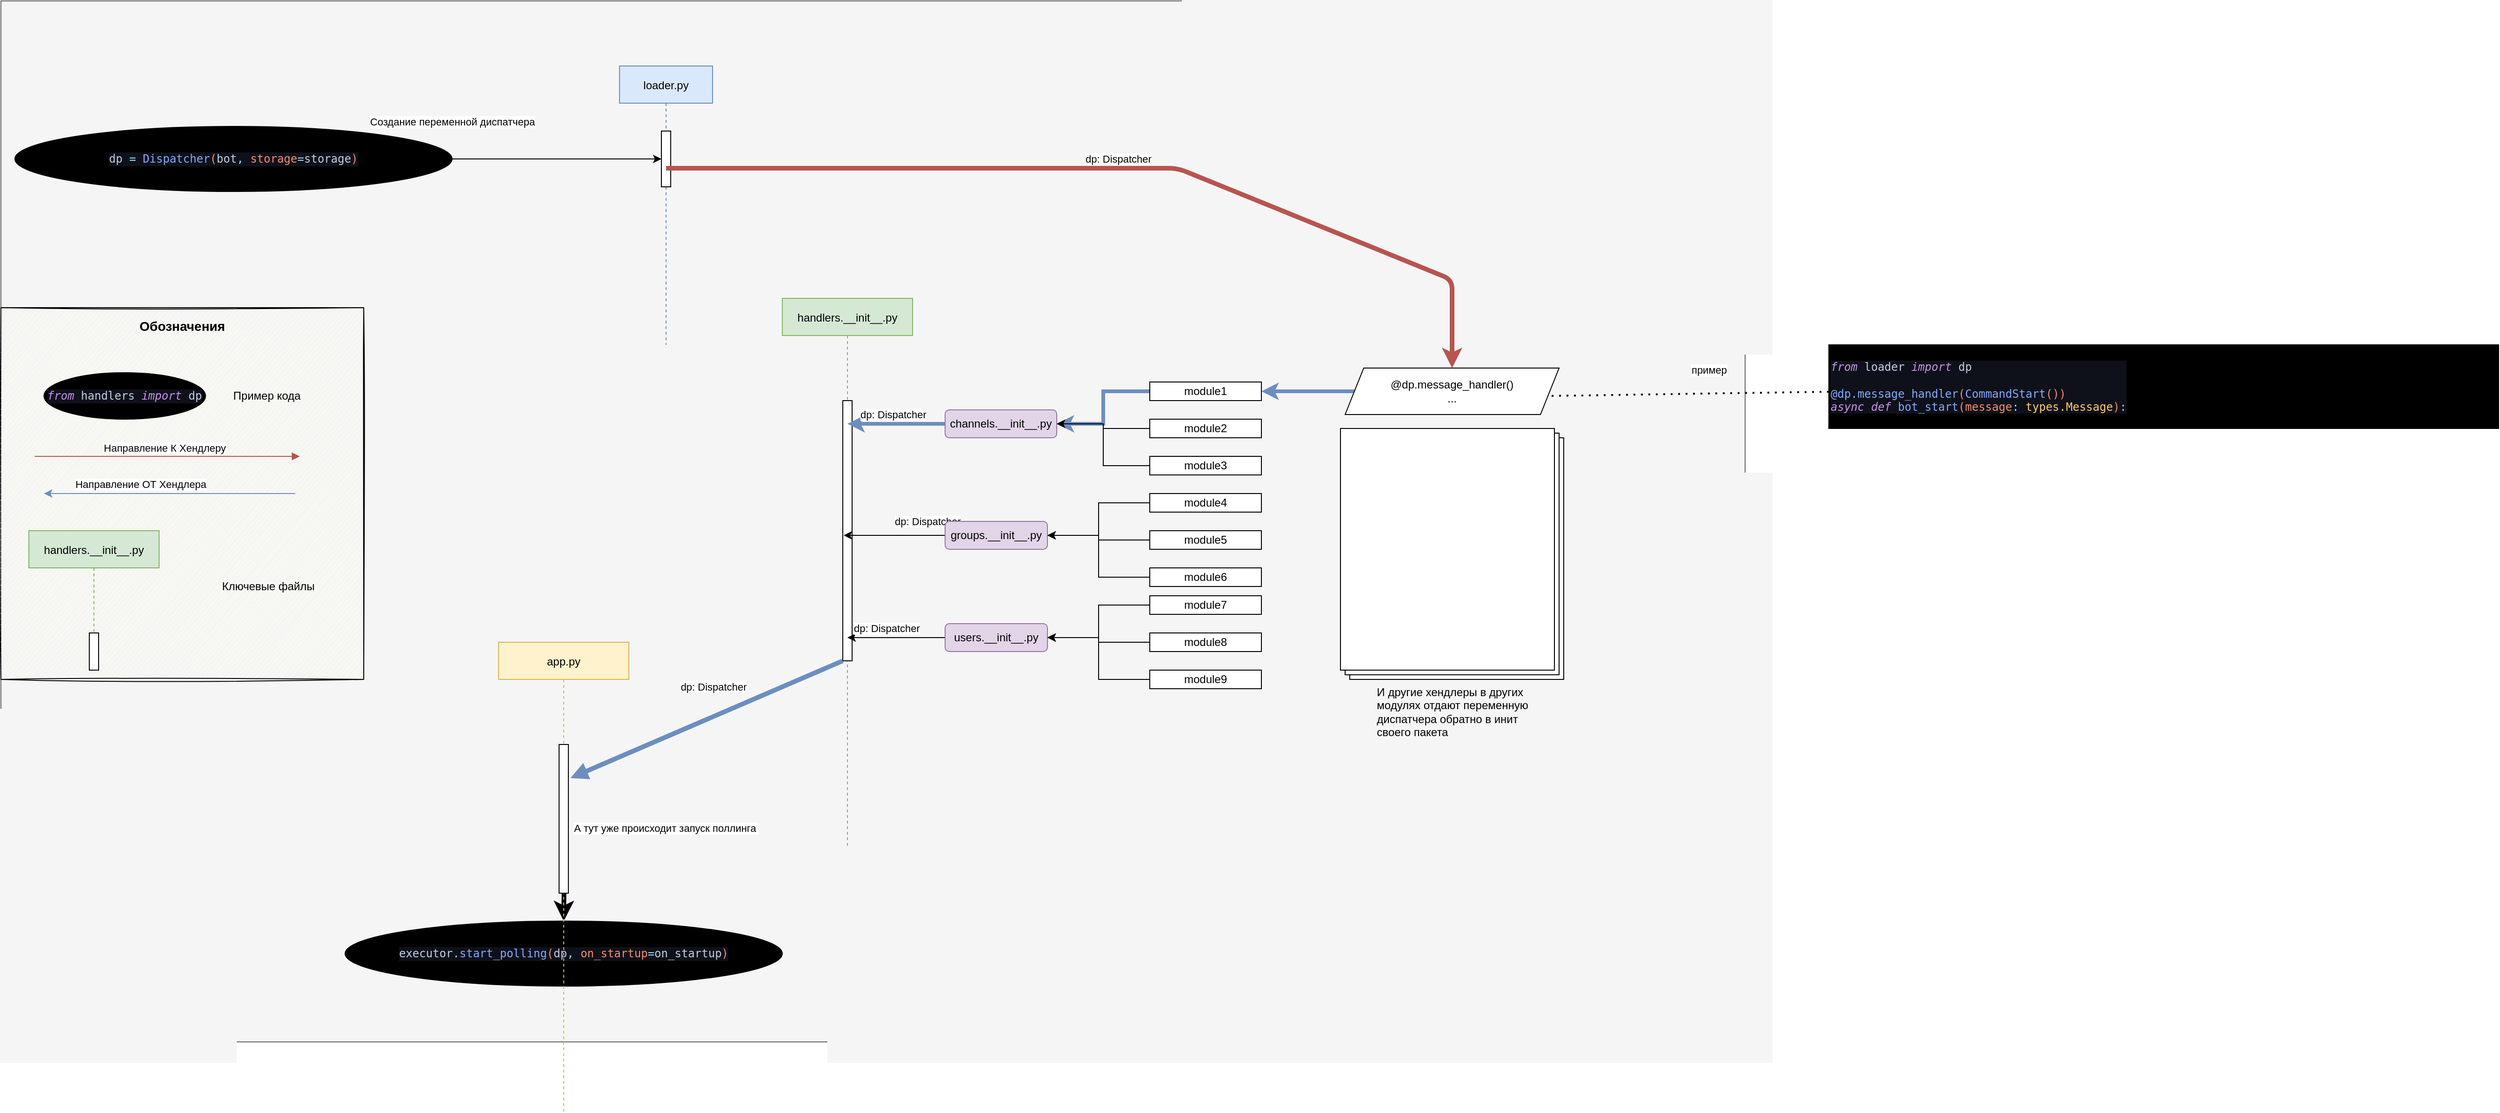 <mxfile version="13.10.9" type="github">
  <diagram id="kgpKYQtTHZ0yAKxKKP6v" name="Page-1">
    <mxGraphModel dx="3430" dy="4970" grid="1" gridSize="10" guides="1" tooltips="1" connect="1" arrows="1" fold="1" page="1" pageScale="1" pageWidth="850" pageHeight="1100" math="0" shadow="0">
      <root>
        <mxCell id="0" />
        <mxCell id="1" parent="0" />
        <mxCell id="L4s6R9UhhCUD0O3jiBms-93" value="" style="rounded=0;whiteSpace=wrap;html=1;fillColor=#f5f5f5;fontSize=14;align=left;strokeColor=#666666;fontColor=#333333;" vertex="1" parent="1">
          <mxGeometry x="-425" y="-260" width="1875" height="1120" as="geometry" />
        </mxCell>
        <mxCell id="L4s6R9UhhCUD0O3jiBms-70" value="" style="rounded=0;whiteSpace=wrap;html=1;align=left;fillColor=#FEFFE6;glass=0;sketch=1;" vertex="1" parent="1">
          <mxGeometry x="-425" y="70" width="390" height="400" as="geometry" />
        </mxCell>
        <mxCell id="3nuBFxr9cyL0pnOWT2aG-1" value="loader.py" style="shape=umlLifeline;perimeter=lifelinePerimeter;container=1;collapsible=0;recursiveResize=0;rounded=0;shadow=0;strokeWidth=1;fillColor=#dae8fc;strokeColor=#6c8ebf;" parent="1" vertex="1">
          <mxGeometry x="240" y="-190" width="100" height="300" as="geometry" />
        </mxCell>
        <mxCell id="3nuBFxr9cyL0pnOWT2aG-2" value="" style="points=[];perimeter=orthogonalPerimeter;rounded=0;shadow=0;strokeWidth=1;" parent="3nuBFxr9cyL0pnOWT2aG-1" vertex="1">
          <mxGeometry x="45" y="70" width="10" height="60" as="geometry" />
        </mxCell>
        <mxCell id="3nuBFxr9cyL0pnOWT2aG-5" value="handlers.__init__.py" style="shape=umlLifeline;perimeter=lifelinePerimeter;container=1;collapsible=0;recursiveResize=0;rounded=0;shadow=0;strokeWidth=1;fillColor=#d5e8d4;strokeColor=#82b366;" parent="1" vertex="1">
          <mxGeometry x="415" y="60" width="140" height="590" as="geometry" />
        </mxCell>
        <mxCell id="3nuBFxr9cyL0pnOWT2aG-6" value="" style="points=[];perimeter=orthogonalPerimeter;rounded=0;shadow=0;strokeWidth=1;" parent="3nuBFxr9cyL0pnOWT2aG-5" vertex="1">
          <mxGeometry x="65" y="110" width="10" height="280" as="geometry" />
        </mxCell>
        <mxCell id="3nuBFxr9cyL0pnOWT2aG-9" value="dp: Dispatcher" style="verticalAlign=bottom;endArrow=block;entryX=1.224;entryY=0.226;shadow=0;strokeWidth=5;fillColor=#dae8fc;strokeColor=#6c8ebf;entryDx=0;entryDy=0;entryPerimeter=0;" parent="1" source="3nuBFxr9cyL0pnOWT2aG-6" target="L4s6R9UhhCUD0O3jiBms-100" edge="1">
          <mxGeometry x="-0.109" y="-21" relative="1" as="geometry">
            <mxPoint x="240" y="200" as="sourcePoint" />
            <mxPoint x="213.75" y="520" as="targetPoint" />
            <mxPoint as="offset" />
          </mxGeometry>
        </mxCell>
        <mxCell id="L4s6R9UhhCUD0O3jiBms-15" style="edgeStyle=orthogonalEdgeStyle;rounded=0;orthogonalLoop=1;jettySize=auto;html=1;fillColor=#dae8fc;strokeColor=#6c8ebf;exitX=0;exitY=0.5;exitDx=0;exitDy=0;strokeWidth=4;" edge="1" parent="1" source="L4s6R9UhhCUD0O3jiBms-6" target="3nuBFxr9cyL0pnOWT2aG-5">
          <mxGeometry relative="1" as="geometry">
            <Array as="points">
              <mxPoint x="600" y="195" />
              <mxPoint x="600" y="195" />
            </Array>
          </mxGeometry>
        </mxCell>
        <mxCell id="L4s6R9UhhCUD0O3jiBms-17" value="dp: Dispatcher" style="edgeLabel;html=1;align=center;verticalAlign=middle;resizable=0;points=[];" vertex="1" connectable="0" parent="L4s6R9UhhCUD0O3jiBms-15">
          <mxGeometry x="0.254" relative="1" as="geometry">
            <mxPoint x="2.5" y="-10" as="offset" />
          </mxGeometry>
        </mxCell>
        <mxCell id="L4s6R9UhhCUD0O3jiBms-6" value="channels.__init__.py" style="rounded=1;whiteSpace=wrap;html=1;fillColor=#e1d5e7;strokeColor=#9673a6;" vertex="1" parent="1">
          <mxGeometry x="590" y="180" width="120" height="30" as="geometry" />
        </mxCell>
        <mxCell id="L4s6R9UhhCUD0O3jiBms-20" style="edgeStyle=orthogonalEdgeStyle;rounded=0;orthogonalLoop=1;jettySize=auto;html=1;" edge="1" parent="1" source="L4s6R9UhhCUD0O3jiBms-22">
          <mxGeometry relative="1" as="geometry">
            <mxPoint x="481" y="315" as="targetPoint" />
            <Array as="points">
              <mxPoint x="481" y="315" />
            </Array>
          </mxGeometry>
        </mxCell>
        <mxCell id="L4s6R9UhhCUD0O3jiBms-21" value="dp: Dispatcher" style="edgeLabel;html=1;align=center;verticalAlign=middle;resizable=0;points=[];" vertex="1" connectable="0" parent="L4s6R9UhhCUD0O3jiBms-20">
          <mxGeometry x="0.254" relative="1" as="geometry">
            <mxPoint x="49.41" y="-15.06" as="offset" />
          </mxGeometry>
        </mxCell>
        <mxCell id="L4s6R9UhhCUD0O3jiBms-22" value="groups.__init__.py" style="rounded=1;whiteSpace=wrap;html=1;fillColor=#e1d5e7;strokeColor=#9673a6;" vertex="1" parent="1">
          <mxGeometry x="590" y="300" width="110" height="30" as="geometry" />
        </mxCell>
        <mxCell id="L4s6R9UhhCUD0O3jiBms-26" style="edgeStyle=orthogonalEdgeStyle;rounded=0;orthogonalLoop=1;jettySize=auto;html=1;" edge="1" parent="1" source="L4s6R9UhhCUD0O3jiBms-28" target="3nuBFxr9cyL0pnOWT2aG-5">
          <mxGeometry relative="1" as="geometry">
            <mxPoint x="499.667" y="460.11" as="targetPoint" />
            <Array as="points">
              <mxPoint x="560" y="425" />
              <mxPoint x="560" y="425" />
            </Array>
          </mxGeometry>
        </mxCell>
        <mxCell id="L4s6R9UhhCUD0O3jiBms-27" value="dp: Dispatcher" style="edgeLabel;html=1;align=center;verticalAlign=middle;resizable=0;points=[];" vertex="1" connectable="0" parent="L4s6R9UhhCUD0O3jiBms-26">
          <mxGeometry x="0.254" relative="1" as="geometry">
            <mxPoint x="2.5" y="-10" as="offset" />
          </mxGeometry>
        </mxCell>
        <mxCell id="L4s6R9UhhCUD0O3jiBms-28" value="users.__init__.py" style="rounded=1;whiteSpace=wrap;html=1;fillColor=#e1d5e7;strokeColor=#9673a6;" vertex="1" parent="1">
          <mxGeometry x="590" y="410" width="110" height="30" as="geometry" />
        </mxCell>
        <mxCell id="L4s6R9UhhCUD0O3jiBms-61" value="А тут уже происходит запуск поллинга&amp;nbsp;" style="edgeStyle=orthogonalEdgeStyle;rounded=0;orthogonalLoop=1;jettySize=auto;html=1;strokeWidth=5;" edge="1" parent="1" target="L4s6R9UhhCUD0O3jiBms-60">
          <mxGeometry x="-0.538" y="110" relative="1" as="geometry">
            <mxPoint x="180.059" y="600" as="sourcePoint" />
            <mxPoint y="1" as="offset" />
          </mxGeometry>
        </mxCell>
        <mxCell id="L4s6R9UhhCUD0O3jiBms-49" value="" style="edgeStyle=orthogonalEdgeStyle;rounded=0;orthogonalLoop=1;jettySize=auto;html=1;fillColor=#dae8fc;strokeColor=#6c8ebf;exitX=0;exitY=0.5;exitDx=0;exitDy=0;entryX=1;entryY=0.5;entryDx=0;entryDy=0;strokeWidth=4;" edge="1" parent="1" source="L4s6R9UhhCUD0O3jiBms-48" target="L4s6R9UhhCUD0O3jiBms-29">
          <mxGeometry relative="1" as="geometry">
            <mxPoint x="950" y="120" as="targetPoint" />
          </mxGeometry>
        </mxCell>
        <mxCell id="L4s6R9UhhCUD0O3jiBms-79" style="edgeStyle=orthogonalEdgeStyle;rounded=0;orthogonalLoop=1;jettySize=auto;html=1;entryX=1;entryY=0.5;entryDx=0;entryDy=0;fillColor=#dae8fc;strokeColor=#6c8ebf;strokeWidth=4;" edge="1" parent="1" source="L4s6R9UhhCUD0O3jiBms-29" target="L4s6R9UhhCUD0O3jiBms-6">
          <mxGeometry relative="1" as="geometry" />
        </mxCell>
        <mxCell id="L4s6R9UhhCUD0O3jiBms-29" value="module1" style="rounded=0;whiteSpace=wrap;html=1;" vertex="1" parent="1">
          <mxGeometry x="810" y="150" width="120" height="20" as="geometry" />
        </mxCell>
        <mxCell id="L4s6R9UhhCUD0O3jiBms-81" style="edgeStyle=orthogonalEdgeStyle;rounded=0;orthogonalLoop=1;jettySize=auto;html=1;" edge="1" parent="1" source="L4s6R9UhhCUD0O3jiBms-30" target="L4s6R9UhhCUD0O3jiBms-6">
          <mxGeometry relative="1" as="geometry" />
        </mxCell>
        <mxCell id="L4s6R9UhhCUD0O3jiBms-30" value="&lt;span&gt;module2&lt;/span&gt;" style="rounded=0;whiteSpace=wrap;html=1;" vertex="1" parent="1">
          <mxGeometry x="810" y="190" width="120" height="20" as="geometry" />
        </mxCell>
        <mxCell id="L4s6R9UhhCUD0O3jiBms-82" style="edgeStyle=orthogonalEdgeStyle;rounded=0;orthogonalLoop=1;jettySize=auto;html=1;entryX=1;entryY=0.5;entryDx=0;entryDy=0;" edge="1" parent="1" source="L4s6R9UhhCUD0O3jiBms-31" target="L4s6R9UhhCUD0O3jiBms-6">
          <mxGeometry relative="1" as="geometry" />
        </mxCell>
        <mxCell id="L4s6R9UhhCUD0O3jiBms-31" value="&lt;span&gt;module3&lt;/span&gt;" style="rounded=0;whiteSpace=wrap;html=1;" vertex="1" parent="1">
          <mxGeometry x="810" y="230" width="120" height="20" as="geometry" />
        </mxCell>
        <mxCell id="L4s6R9UhhCUD0O3jiBms-83" style="edgeStyle=orthogonalEdgeStyle;rounded=0;orthogonalLoop=1;jettySize=auto;html=1;entryX=1;entryY=0.5;entryDx=0;entryDy=0;" edge="1" parent="1" source="L4s6R9UhhCUD0O3jiBms-36" target="L4s6R9UhhCUD0O3jiBms-22">
          <mxGeometry relative="1" as="geometry" />
        </mxCell>
        <mxCell id="L4s6R9UhhCUD0O3jiBms-36" value="&lt;span&gt;module4&lt;/span&gt;" style="rounded=0;whiteSpace=wrap;html=1;" vertex="1" parent="1">
          <mxGeometry x="810" y="270" width="120" height="20" as="geometry" />
        </mxCell>
        <mxCell id="L4s6R9UhhCUD0O3jiBms-84" style="edgeStyle=orthogonalEdgeStyle;rounded=0;orthogonalLoop=1;jettySize=auto;html=1;entryX=1;entryY=0.5;entryDx=0;entryDy=0;" edge="1" parent="1" source="L4s6R9UhhCUD0O3jiBms-37" target="L4s6R9UhhCUD0O3jiBms-22">
          <mxGeometry relative="1" as="geometry" />
        </mxCell>
        <mxCell id="L4s6R9UhhCUD0O3jiBms-37" value="&lt;span&gt;module5&lt;/span&gt;" style="rounded=0;whiteSpace=wrap;html=1;" vertex="1" parent="1">
          <mxGeometry x="810" y="310" width="120" height="20" as="geometry" />
        </mxCell>
        <mxCell id="L4s6R9UhhCUD0O3jiBms-85" style="edgeStyle=orthogonalEdgeStyle;rounded=0;orthogonalLoop=1;jettySize=auto;html=1;entryX=1;entryY=0.5;entryDx=0;entryDy=0;" edge="1" parent="1" source="L4s6R9UhhCUD0O3jiBms-38" target="L4s6R9UhhCUD0O3jiBms-22">
          <mxGeometry relative="1" as="geometry" />
        </mxCell>
        <mxCell id="L4s6R9UhhCUD0O3jiBms-38" value="&lt;span&gt;module6&lt;/span&gt;" style="rounded=0;whiteSpace=wrap;html=1;" vertex="1" parent="1">
          <mxGeometry x="810" y="350" width="120" height="20" as="geometry" />
        </mxCell>
        <mxCell id="L4s6R9UhhCUD0O3jiBms-86" style="edgeStyle=orthogonalEdgeStyle;rounded=0;orthogonalLoop=1;jettySize=auto;html=1;entryX=1;entryY=0.5;entryDx=0;entryDy=0;" edge="1" parent="1" source="L4s6R9UhhCUD0O3jiBms-42" target="L4s6R9UhhCUD0O3jiBms-28">
          <mxGeometry relative="1" as="geometry" />
        </mxCell>
        <mxCell id="L4s6R9UhhCUD0O3jiBms-42" value="&lt;span&gt;module7&lt;/span&gt;" style="rounded=0;whiteSpace=wrap;html=1;" vertex="1" parent="1">
          <mxGeometry x="810" y="380" width="120" height="20" as="geometry" />
        </mxCell>
        <mxCell id="L4s6R9UhhCUD0O3jiBms-87" style="edgeStyle=orthogonalEdgeStyle;rounded=0;orthogonalLoop=1;jettySize=auto;html=1;entryX=1;entryY=0.5;entryDx=0;entryDy=0;" edge="1" parent="1" source="L4s6R9UhhCUD0O3jiBms-43" target="L4s6R9UhhCUD0O3jiBms-28">
          <mxGeometry relative="1" as="geometry" />
        </mxCell>
        <mxCell id="L4s6R9UhhCUD0O3jiBms-43" value="&lt;span&gt;module8&lt;/span&gt;" style="rounded=0;whiteSpace=wrap;html=1;" vertex="1" parent="1">
          <mxGeometry x="810" y="420" width="120" height="20" as="geometry" />
        </mxCell>
        <mxCell id="L4s6R9UhhCUD0O3jiBms-88" style="edgeStyle=orthogonalEdgeStyle;rounded=0;orthogonalLoop=1;jettySize=auto;html=1;entryX=1;entryY=0.5;entryDx=0;entryDy=0;" edge="1" parent="1" source="L4s6R9UhhCUD0O3jiBms-44" target="L4s6R9UhhCUD0O3jiBms-28">
          <mxGeometry relative="1" as="geometry" />
        </mxCell>
        <mxCell id="L4s6R9UhhCUD0O3jiBms-44" value="&lt;span&gt;module9&lt;/span&gt;" style="rounded=0;whiteSpace=wrap;html=1;" vertex="1" parent="1">
          <mxGeometry x="810" y="460" width="120" height="20" as="geometry" />
        </mxCell>
        <mxCell id="L4s6R9UhhCUD0O3jiBms-48" value="@dp.message_handler()&lt;br&gt;..." style="shape=parallelogram;perimeter=parallelogramPerimeter;whiteSpace=wrap;html=1;fixedSize=1;rounded=0;" vertex="1" parent="1">
          <mxGeometry x="1020" y="135" width="230" height="50" as="geometry" />
        </mxCell>
        <mxCell id="L4s6R9UhhCUD0O3jiBms-58" value="&lt;div style=&quot;text-align: justify&quot;&gt;&lt;span&gt;И другие хендлеры в других &lt;br&gt;модулях отдают переменную &lt;br&gt;диспатчера обратно в инит &lt;br&gt;своего пакета&lt;/span&gt;&lt;/div&gt;" style="verticalLabelPosition=bottom;verticalAlign=top;html=1;shape=mxgraph.basic.layered_rect;dx=10;outlineConnect=0;" vertex="1" parent="1">
          <mxGeometry x="1015" y="200" width="240" height="270" as="geometry" />
        </mxCell>
        <mxCell id="L4s6R9UhhCUD0O3jiBms-60" value="&lt;pre style=&quot;background-color: #0f111a ; color: #c3cee3 ; font-family: &amp;#34;jetbrains mono&amp;#34; , monospace ; font-size: 9 0pt&quot;&gt;executor&lt;span style=&quot;color: #89ddff&quot;&gt;.&lt;/span&gt;&lt;span style=&quot;color: #82aaff&quot;&gt;start_polling&lt;/span&gt;&lt;span style=&quot;color: #f78c6c&quot;&gt;(&lt;/span&gt;dp&lt;span style=&quot;color: #89ddff&quot;&gt;, &lt;/span&gt;&lt;span style=&quot;color: #f78c6c&quot;&gt;on_startup&lt;/span&gt;&lt;span style=&quot;color: #89ddff&quot;&gt;=&lt;/span&gt;on_startup&lt;span style=&quot;color: #f78c6c&quot;&gt;)&lt;/span&gt;&lt;/pre&gt;" style="ellipse;whiteSpace=wrap;html=1;rounded=0;shadow=0;strokeWidth=1;fillColor=#000000;" vertex="1" parent="1">
          <mxGeometry x="-55" y="730" width="470" height="70" as="geometry" />
        </mxCell>
        <mxCell id="L4s6R9UhhCUD0O3jiBms-63" value="Создание переменной диспатчера" style="edgeStyle=orthogonalEdgeStyle;rounded=0;orthogonalLoop=1;jettySize=auto;html=1;" edge="1" parent="1" source="L4s6R9UhhCUD0O3jiBms-62" target="3nuBFxr9cyL0pnOWT2aG-2">
          <mxGeometry x="-1" y="40" relative="1" as="geometry">
            <mxPoint as="offset" />
          </mxGeometry>
        </mxCell>
        <mxCell id="L4s6R9UhhCUD0O3jiBms-62" value="&lt;pre style=&quot;background-color: #0f111a ; color: #c3cee3 ; font-family: &amp;#34;jetbrains mono&amp;#34; , monospace ; font-size: 9 0pt&quot;&gt;&lt;pre style=&quot;font-family: &amp;#34;jetbrains mono&amp;#34; , monospace&quot;&gt;dp &lt;span style=&quot;color: #89ddff&quot;&gt;= &lt;/span&gt;&lt;span style=&quot;color: #82aaff&quot;&gt;Dispatcher&lt;/span&gt;&lt;span style=&quot;color: #f78c6c&quot;&gt;(&lt;/span&gt;bot&lt;span style=&quot;color: #89ddff&quot;&gt;, &lt;/span&gt;&lt;span style=&quot;color: #f78c6c&quot;&gt;storage&lt;/span&gt;&lt;span style=&quot;color: #89ddff&quot;&gt;=&lt;/span&gt;storage&lt;span style=&quot;color: #f78c6c&quot;&gt;)&lt;/span&gt;&lt;/pre&gt;&lt;/pre&gt;" style="ellipse;whiteSpace=wrap;html=1;rounded=0;shadow=0;strokeWidth=1;fillColor=#000000;" vertex="1" parent="1">
          <mxGeometry x="-410" y="-125" width="470" height="70" as="geometry" />
        </mxCell>
        <mxCell id="L4s6R9UhhCUD0O3jiBms-64" value="&lt;pre style=&quot;background-color: #0f111a ; color: #c3cee3 ; font-family: &amp;quot;jetbrains mono&amp;quot; , monospace ; font-size: 9 0pt&quot;&gt;&lt;span style=&quot;color: #c792ea ; font-style: italic&quot;&gt;from &lt;/span&gt;loader &lt;span style=&quot;color: #c792ea ; font-style: italic&quot;&gt;import &lt;/span&gt;dp&lt;br&gt;&lt;br&gt;&lt;span style=&quot;color: #82aaff&quot;&gt;@dp.message_handler&lt;/span&gt;&lt;span style=&quot;color: #f78c6c&quot;&gt;(&lt;/span&gt;&lt;span style=&quot;color: #82aaff&quot;&gt;CommandStart&lt;/span&gt;&lt;span style=&quot;color: #f78c6c&quot;&gt;())&lt;br&gt;&lt;/span&gt;&lt;span style=&quot;color: #c792ea ; font-style: italic&quot;&gt;async def &lt;/span&gt;&lt;span style=&quot;color: #82aaff&quot;&gt;bot_start&lt;/span&gt;&lt;span style=&quot;color: #f78c6c&quot;&gt;(message&lt;/span&gt;&lt;span style=&quot;color: #89ddff&quot;&gt;: &lt;/span&gt;&lt;span style=&quot;color: #ffcb6b&quot;&gt;types.Message&lt;/span&gt;&lt;span style=&quot;color: #f78c6c&quot;&gt;)&lt;/span&gt;&lt;span style=&quot;color: #89ddff&quot;&gt;:&lt;/span&gt;&lt;/pre&gt;" style="shape=parallelogram;perimeter=parallelogramPerimeter;whiteSpace=wrap;html=1;fixedSize=1;rounded=0;align=left;fillColor=#000000;size=-60;" vertex="1" parent="1">
          <mxGeometry x="1540" y="110" width="720" height="90" as="geometry" />
        </mxCell>
        <mxCell id="L4s6R9UhhCUD0O3jiBms-65" value="пример" style="endArrow=none;dashed=1;html=1;dashPattern=1 3;strokeWidth=2;" edge="1" parent="1" source="L4s6R9UhhCUD0O3jiBms-64">
          <mxGeometry x="-0.151" y="-25" width="50" height="50" relative="1" as="geometry">
            <mxPoint x="1239.289" y="215" as="sourcePoint" />
            <mxPoint x="1239.289" y="165" as="targetPoint" />
            <mxPoint x="-1" as="offset" />
          </mxGeometry>
        </mxCell>
        <mxCell id="L4s6R9UhhCUD0O3jiBms-67" value="Направление К Хендлеру" style="verticalAlign=bottom;endArrow=block;entryX=0;entryY=0;shadow=0;strokeWidth=1;fillColor=#f8cecc;strokeColor=#b85450;" edge="1" parent="1">
          <mxGeometry x="-0.018" relative="1" as="geometry">
            <mxPoint x="-388.75" y="230.0" as="sourcePoint" />
            <mxPoint x="-103.75" y="230.0" as="targetPoint" />
            <mxPoint as="offset" />
          </mxGeometry>
        </mxCell>
        <mxCell id="L4s6R9UhhCUD0O3jiBms-68" style="edgeStyle=orthogonalEdgeStyle;rounded=0;orthogonalLoop=1;jettySize=auto;html=1;fillColor=#dae8fc;strokeColor=#6c8ebf;" edge="1" parent="1">
          <mxGeometry relative="1" as="geometry">
            <mxPoint x="-108.75" y="270" as="sourcePoint" />
            <mxPoint x="-378.746" y="270" as="targetPoint" />
            <Array as="points">
              <mxPoint x="-158.75" y="270" />
              <mxPoint x="-158.75" y="270" />
            </Array>
          </mxGeometry>
        </mxCell>
        <mxCell id="L4s6R9UhhCUD0O3jiBms-69" value="Направление ОТ Хендлера" style="edgeLabel;html=1;align=center;verticalAlign=middle;resizable=0;points=[];" vertex="1" connectable="0" parent="L4s6R9UhhCUD0O3jiBms-68">
          <mxGeometry x="0.254" relative="1" as="geometry">
            <mxPoint x="2.5" y="-10" as="offset" />
          </mxGeometry>
        </mxCell>
        <mxCell id="L4s6R9UhhCUD0O3jiBms-71" value="&lt;pre style=&quot;background-color: #0f111a ; color: #c3cee3 ; font-family: &amp;#34;jetbrains mono&amp;#34; , monospace ; font-size: 9 0pt&quot;&gt;&lt;span style=&quot;color: #c792ea ; font-style: italic&quot;&gt;from &lt;/span&gt;handlers &lt;span style=&quot;color: #c792ea ; font-style: italic&quot;&gt;import &lt;/span&gt;dp&lt;/pre&gt;" style="ellipse;whiteSpace=wrap;html=1;rounded=0;shadow=0;strokeWidth=1;fillColor=#000000;" vertex="1" parent="1">
          <mxGeometry x="-378.75" y="140" width="173.75" height="50" as="geometry" />
        </mxCell>
        <mxCell id="L4s6R9UhhCUD0O3jiBms-72" value="Пример кода" style="text;html=1;strokeColor=none;fillColor=none;align=center;verticalAlign=middle;whiteSpace=wrap;rounded=0;" vertex="1" parent="1">
          <mxGeometry x="-188.75" y="155" width="100" height="20" as="geometry" />
        </mxCell>
        <mxCell id="L4s6R9UhhCUD0O3jiBms-74" value="dp: Dispatcher" style="endArrow=classic;html=1;exitX=0.5;exitY=0.667;exitDx=0;exitDy=0;exitPerimeter=0;entryX=0.5;entryY=0;entryDx=0;entryDy=0;fillColor=#f8cecc;strokeColor=#b85450;strokeWidth=5;" edge="1" parent="1" source="3nuBFxr9cyL0pnOWT2aG-2" target="L4s6R9UhhCUD0O3jiBms-48">
          <mxGeometry x="0.008" y="10" width="50" height="50" relative="1" as="geometry">
            <mxPoint x="320" y="90" as="sourcePoint" />
            <mxPoint x="1160" y="40" as="targetPoint" />
            <Array as="points">
              <mxPoint x="840" y="-80" />
              <mxPoint x="1135" y="40" />
            </Array>
            <mxPoint x="1" as="offset" />
          </mxGeometry>
        </mxCell>
        <mxCell id="L4s6R9UhhCUD0O3jiBms-90" value="Обозначения" style="text;html=1;strokeColor=none;fillColor=none;align=center;verticalAlign=middle;whiteSpace=wrap;rounded=0;fontStyle=1;fontSize=14;" vertex="1" parent="1">
          <mxGeometry x="-250" y="80" width="40" height="20" as="geometry" />
        </mxCell>
        <mxCell id="L4s6R9UhhCUD0O3jiBms-94" value="handlers.__init__.py" style="shape=umlLifeline;perimeter=lifelinePerimeter;container=1;collapsible=0;recursiveResize=0;rounded=0;shadow=0;strokeWidth=1;fillColor=#d5e8d4;strokeColor=#82b366;" vertex="1" parent="1">
          <mxGeometry x="-395" y="310" width="140" height="150" as="geometry" />
        </mxCell>
        <mxCell id="L4s6R9UhhCUD0O3jiBms-95" value="" style="points=[];perimeter=orthogonalPerimeter;rounded=0;shadow=0;strokeWidth=1;" vertex="1" parent="L4s6R9UhhCUD0O3jiBms-94">
          <mxGeometry x="65" y="110" width="10" height="40" as="geometry" />
        </mxCell>
        <mxCell id="L4s6R9UhhCUD0O3jiBms-96" value="Ключевые файлы" style="text;html=1;strokeColor=none;fillColor=none;align=center;verticalAlign=middle;whiteSpace=wrap;rounded=0;" vertex="1" parent="1">
          <mxGeometry x="-210" y="360" width="145" height="20" as="geometry" />
        </mxCell>
        <mxCell id="L4s6R9UhhCUD0O3jiBms-99" value="app.py" style="shape=umlLifeline;perimeter=lifelinePerimeter;container=1;collapsible=0;recursiveResize=0;rounded=0;shadow=0;strokeWidth=1;fillColor=#fff2cc;strokeColor=#d6b656;" vertex="1" parent="1">
          <mxGeometry x="110" y="430" width="140" height="505" as="geometry" />
        </mxCell>
        <mxCell id="L4s6R9UhhCUD0O3jiBms-100" value="" style="points=[];perimeter=orthogonalPerimeter;rounded=0;shadow=0;strokeWidth=1;" vertex="1" parent="L4s6R9UhhCUD0O3jiBms-99">
          <mxGeometry x="65" y="110" width="10" height="160" as="geometry" />
        </mxCell>
      </root>
    </mxGraphModel>
  </diagram>
</mxfile>

